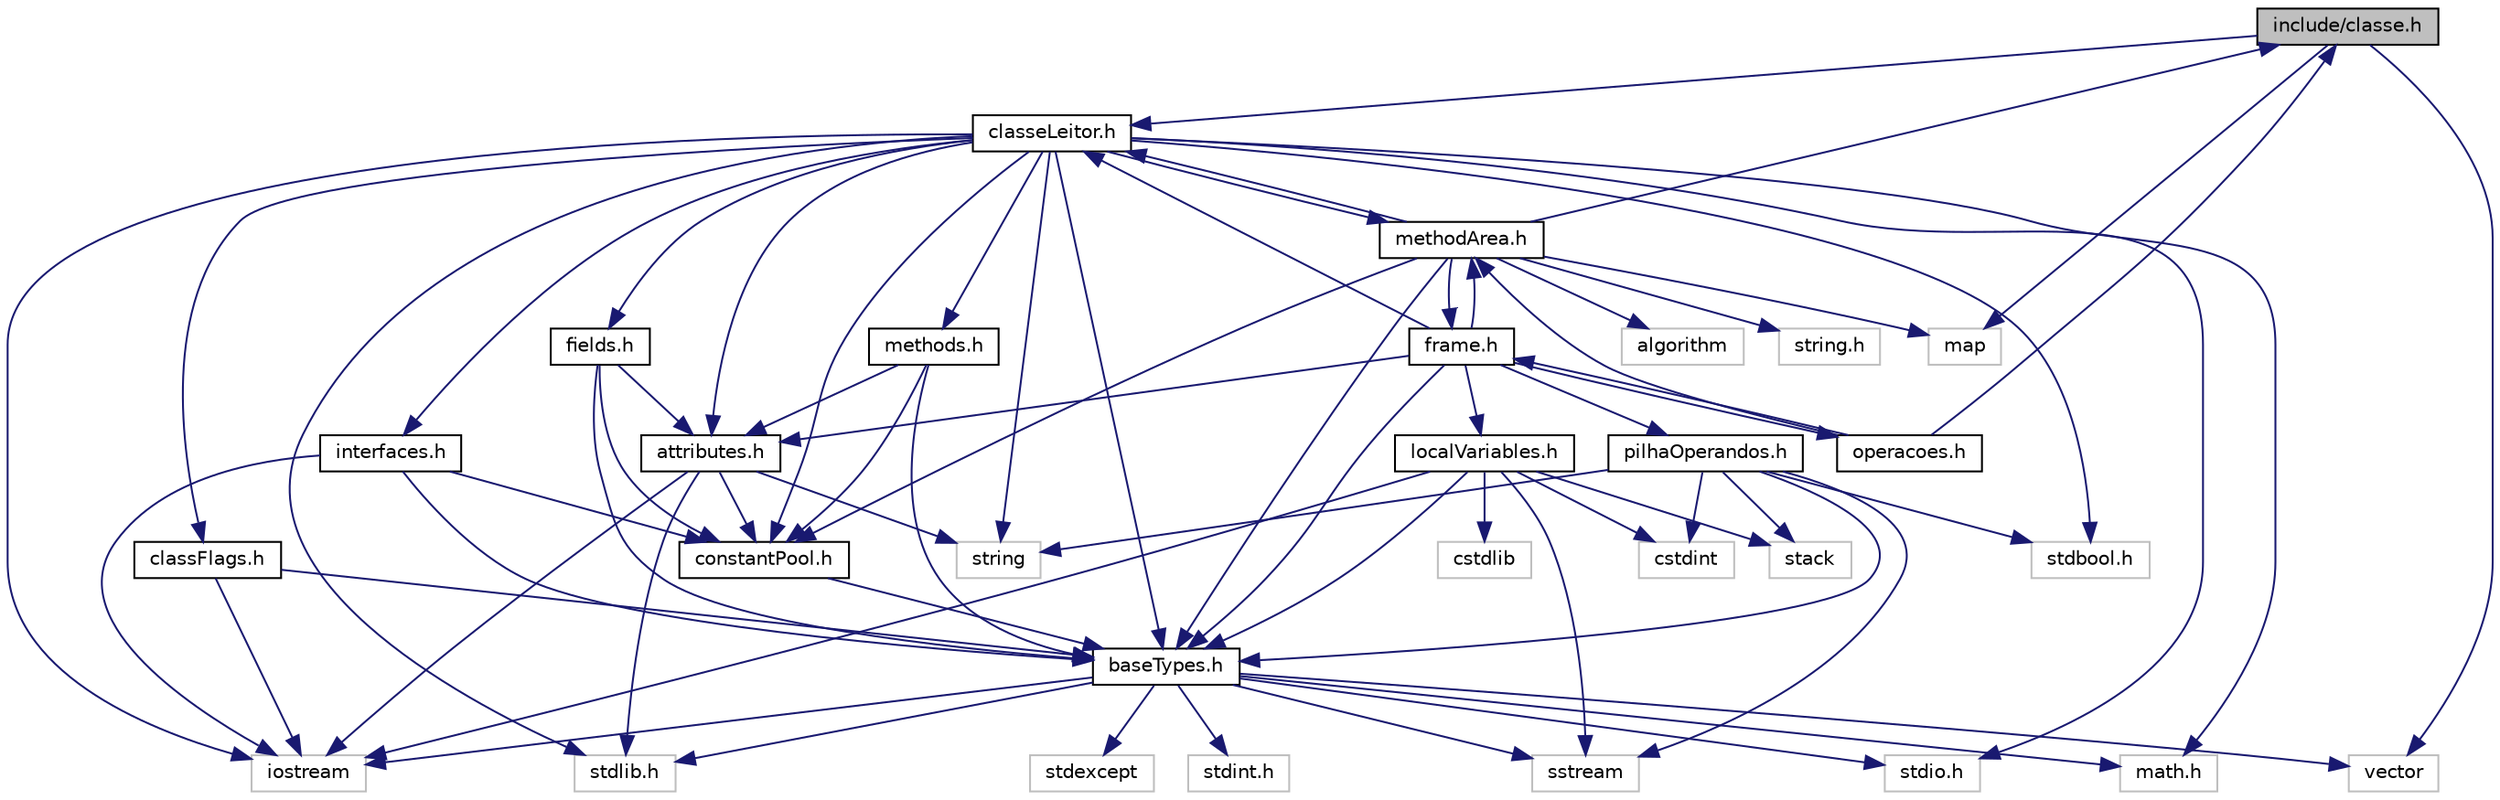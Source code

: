 digraph "include/classe.h"
{
 // LATEX_PDF_SIZE
  edge [fontname="Helvetica",fontsize="10",labelfontname="Helvetica",labelfontsize="10"];
  node [fontname="Helvetica",fontsize="10",shape=record];
  Node1 [label="include/classe.h",height=0.2,width=0.4,color="black", fillcolor="grey75", style="filled", fontcolor="black",tooltip="Definição da ClasseEstatica e da ClasseInstancia."];
  Node1 -> Node2 [color="midnightblue",fontsize="10",style="solid"];
  Node2 [label="classeLeitor.h",height=0.2,width=0.4,color="black", fillcolor="white", style="filled",URL="$classeLeitor_8h.html",tooltip=" "];
  Node2 -> Node3 [color="midnightblue",fontsize="10",style="solid"];
  Node3 [label="iostream",height=0.2,width=0.4,color="grey75", fillcolor="white", style="filled",tooltip=" "];
  Node2 -> Node4 [color="midnightblue",fontsize="10",style="solid"];
  Node4 [label="stdio.h",height=0.2,width=0.4,color="grey75", fillcolor="white", style="filled",tooltip=" "];
  Node2 -> Node5 [color="midnightblue",fontsize="10",style="solid"];
  Node5 [label="stdlib.h",height=0.2,width=0.4,color="grey75", fillcolor="white", style="filled",tooltip=" "];
  Node2 -> Node6 [color="midnightblue",fontsize="10",style="solid"];
  Node6 [label="math.h",height=0.2,width=0.4,color="grey75", fillcolor="white", style="filled",tooltip=" "];
  Node2 -> Node7 [color="midnightblue",fontsize="10",style="solid"];
  Node7 [label="stdbool.h",height=0.2,width=0.4,color="grey75", fillcolor="white", style="filled",tooltip=" "];
  Node2 -> Node8 [color="midnightblue",fontsize="10",style="solid"];
  Node8 [label="string",height=0.2,width=0.4,color="grey75", fillcolor="white", style="filled",tooltip=" "];
  Node2 -> Node9 [color="midnightblue",fontsize="10",style="solid"];
  Node9 [label="baseTypes.h",height=0.2,width=0.4,color="black", fillcolor="white", style="filled",URL="$baseTypes_8h.html",tooltip="Tipos Base Tipos básicos utilizados para implementarmos a JVM."];
  Node9 -> Node4 [color="midnightblue",fontsize="10",style="solid"];
  Node9 -> Node5 [color="midnightblue",fontsize="10",style="solid"];
  Node9 -> Node10 [color="midnightblue",fontsize="10",style="solid"];
  Node10 [label="stdint.h",height=0.2,width=0.4,color="grey75", fillcolor="white", style="filled",tooltip=" "];
  Node9 -> Node3 [color="midnightblue",fontsize="10",style="solid"];
  Node9 -> Node6 [color="midnightblue",fontsize="10",style="solid"];
  Node9 -> Node11 [color="midnightblue",fontsize="10",style="solid"];
  Node11 [label="sstream",height=0.2,width=0.4,color="grey75", fillcolor="white", style="filled",tooltip=" "];
  Node9 -> Node12 [color="midnightblue",fontsize="10",style="solid"];
  Node12 [label="vector",height=0.2,width=0.4,color="grey75", fillcolor="white", style="filled",tooltip=" "];
  Node9 -> Node13 [color="midnightblue",fontsize="10",style="solid"];
  Node13 [label="stdexcept",height=0.2,width=0.4,color="grey75", fillcolor="white", style="filled",tooltip=" "];
  Node2 -> Node14 [color="midnightblue",fontsize="10",style="solid"];
  Node14 [label="constantPool.h",height=0.2,width=0.4,color="black", fillcolor="white", style="filled",URL="$constantPool_8h.html",tooltip="Módulo Constant pool."];
  Node14 -> Node9 [color="midnightblue",fontsize="10",style="solid"];
  Node2 -> Node15 [color="midnightblue",fontsize="10",style="solid"];
  Node15 [label="classFlags.h",height=0.2,width=0.4,color="black", fillcolor="white", style="filled",URL="$classFlags_8h.html",tooltip="Class Flags."];
  Node15 -> Node3 [color="midnightblue",fontsize="10",style="solid"];
  Node15 -> Node9 [color="midnightblue",fontsize="10",style="solid"];
  Node2 -> Node16 [color="midnightblue",fontsize="10",style="solid"];
  Node16 [label="fields.h",height=0.2,width=0.4,color="black", fillcolor="white", style="filled",URL="$fields_8h.html",tooltip="Classe field."];
  Node16 -> Node9 [color="midnightblue",fontsize="10",style="solid"];
  Node16 -> Node14 [color="midnightblue",fontsize="10",style="solid"];
  Node16 -> Node17 [color="midnightblue",fontsize="10",style="solid"];
  Node17 [label="attributes.h",height=0.2,width=0.4,color="black", fillcolor="white", style="filled",URL="$attributes_8h.html",tooltip="Atributos a serem usados na execuçao da JVM."];
  Node17 -> Node3 [color="midnightblue",fontsize="10",style="solid"];
  Node17 -> Node5 [color="midnightblue",fontsize="10",style="solid"];
  Node17 -> Node8 [color="midnightblue",fontsize="10",style="solid"];
  Node17 -> Node14 [color="midnightblue",fontsize="10",style="solid"];
  Node2 -> Node17 [color="midnightblue",fontsize="10",style="solid"];
  Node2 -> Node18 [color="midnightblue",fontsize="10",style="solid"];
  Node18 [label="interfaces.h",height=0.2,width=0.4,color="black", fillcolor="white", style="filled",URL="$interfaces_8h.html",tooltip="Interfaces."];
  Node18 -> Node3 [color="midnightblue",fontsize="10",style="solid"];
  Node18 -> Node14 [color="midnightblue",fontsize="10",style="solid"];
  Node18 -> Node9 [color="midnightblue",fontsize="10",style="solid"];
  Node2 -> Node19 [color="midnightblue",fontsize="10",style="solid"];
  Node19 [label="methods.h",height=0.2,width=0.4,color="black", fillcolor="white", style="filled",URL="$methods_8h_source.html",tooltip=" "];
  Node19 -> Node9 [color="midnightblue",fontsize="10",style="solid"];
  Node19 -> Node14 [color="midnightblue",fontsize="10",style="solid"];
  Node19 -> Node17 [color="midnightblue",fontsize="10",style="solid"];
  Node2 -> Node20 [color="midnightblue",fontsize="10",style="solid"];
  Node20 [label="methodArea.h",height=0.2,width=0.4,color="black", fillcolor="white", style="filled",URL="$methodArea_8h.html",tooltip="Area de Metodo."];
  Node20 -> Node2 [color="midnightblue",fontsize="10",style="solid"];
  Node20 -> Node9 [color="midnightblue",fontsize="10",style="solid"];
  Node20 -> Node14 [color="midnightblue",fontsize="10",style="solid"];
  Node20 -> Node21 [color="midnightblue",fontsize="10",style="solid"];
  Node21 [label="frame.h",height=0.2,width=0.4,color="black", fillcolor="white", style="filled",URL="$frame_8h.html",tooltip="Contém tudo necessário para a execução de um método."];
  Node21 -> Node2 [color="midnightblue",fontsize="10",style="solid"];
  Node21 -> Node22 [color="midnightblue",fontsize="10",style="solid"];
  Node22 [label="pilhaOperandos.h",height=0.2,width=0.4,color="black", fillcolor="white", style="filled",URL="$pilhaOperandos_8h.html",tooltip="Pilha de operandos."];
  Node22 -> Node23 [color="midnightblue",fontsize="10",style="solid"];
  Node23 [label="stack",height=0.2,width=0.4,color="grey75", fillcolor="white", style="filled",tooltip=" "];
  Node22 -> Node24 [color="midnightblue",fontsize="10",style="solid"];
  Node24 [label="cstdint",height=0.2,width=0.4,color="grey75", fillcolor="white", style="filled",tooltip=" "];
  Node22 -> Node8 [color="midnightblue",fontsize="10",style="solid"];
  Node22 -> Node11 [color="midnightblue",fontsize="10",style="solid"];
  Node22 -> Node7 [color="midnightblue",fontsize="10",style="solid"];
  Node22 -> Node9 [color="midnightblue",fontsize="10",style="solid"];
  Node21 -> Node25 [color="midnightblue",fontsize="10",style="solid"];
  Node25 [label="localVariables.h",height=0.2,width=0.4,color="black", fillcolor="white", style="filled",URL="$localVariables_8h.html",tooltip="Local Variables."];
  Node25 -> Node24 [color="midnightblue",fontsize="10",style="solid"];
  Node25 -> Node23 [color="midnightblue",fontsize="10",style="solid"];
  Node25 -> Node3 [color="midnightblue",fontsize="10",style="solid"];
  Node25 -> Node11 [color="midnightblue",fontsize="10",style="solid"];
  Node25 -> Node26 [color="midnightblue",fontsize="10",style="solid"];
  Node26 [label="cstdlib",height=0.2,width=0.4,color="grey75", fillcolor="white", style="filled",tooltip=" "];
  Node25 -> Node9 [color="midnightblue",fontsize="10",style="solid"];
  Node21 -> Node9 [color="midnightblue",fontsize="10",style="solid"];
  Node21 -> Node27 [color="midnightblue",fontsize="10",style="solid"];
  Node27 [label="operacoes.h",height=0.2,width=0.4,color="black", fillcolor="white", style="filled",URL="$operacoes_8h.html",tooltip="Lista das operacoes realizadas pela jvm."];
  Node27 -> Node21 [color="midnightblue",fontsize="10",style="solid"];
  Node27 -> Node20 [color="midnightblue",fontsize="10",style="solid"];
  Node27 -> Node1 [color="midnightblue",fontsize="10",style="solid"];
  Node21 -> Node17 [color="midnightblue",fontsize="10",style="solid"];
  Node21 -> Node20 [color="midnightblue",fontsize="10",style="solid"];
  Node20 -> Node1 [color="midnightblue",fontsize="10",style="solid"];
  Node20 -> Node28 [color="midnightblue",fontsize="10",style="solid"];
  Node28 [label="map",height=0.2,width=0.4,color="grey75", fillcolor="white", style="filled",tooltip=" "];
  Node20 -> Node29 [color="midnightblue",fontsize="10",style="solid"];
  Node29 [label="algorithm",height=0.2,width=0.4,color="grey75", fillcolor="white", style="filled",tooltip=" "];
  Node20 -> Node30 [color="midnightblue",fontsize="10",style="solid"];
  Node30 [label="string.h",height=0.2,width=0.4,color="grey75", fillcolor="white", style="filled",tooltip=" "];
  Node1 -> Node28 [color="midnightblue",fontsize="10",style="solid"];
  Node1 -> Node12 [color="midnightblue",fontsize="10",style="solid"];
}
